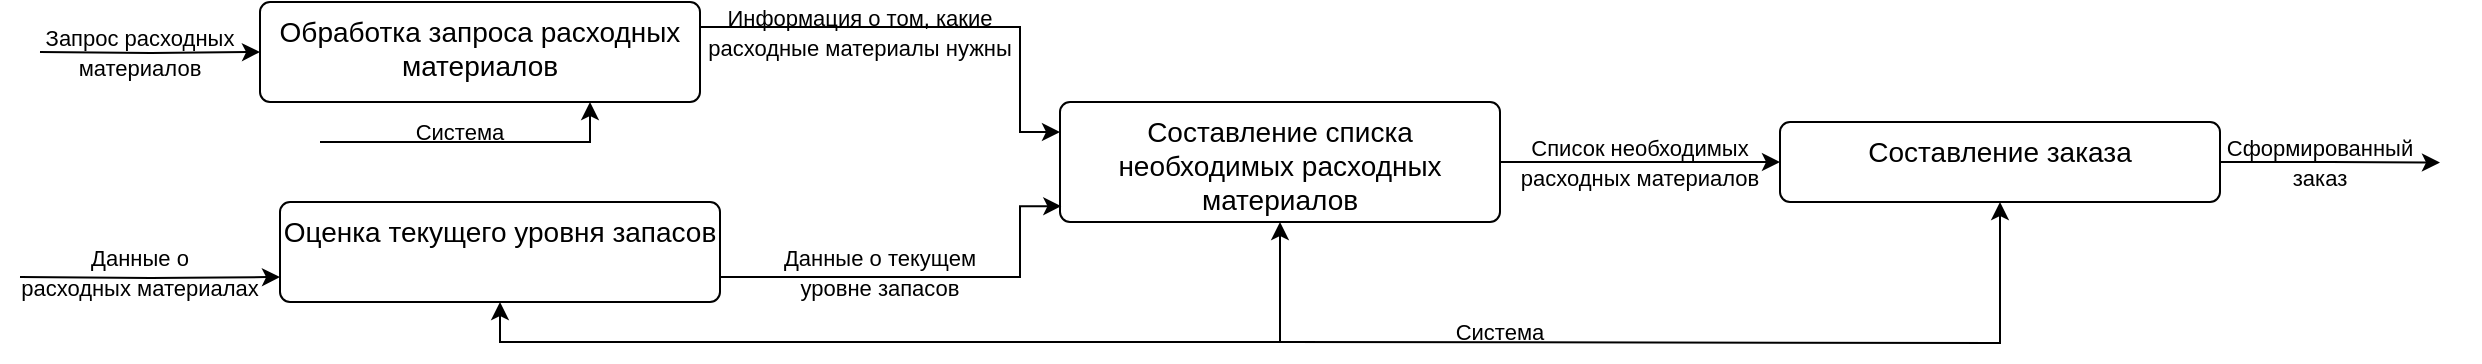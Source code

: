 <mxfile version="22.1.5" type="device" pages="2">
  <diagram name="Страница — 1" id="o3sYmgAIau1fM3dsohi6">
    <mxGraphModel dx="2320" dy="1200" grid="1" gridSize="10" guides="1" tooltips="1" connect="1" arrows="1" fold="1" page="1" pageScale="1" pageWidth="3300" pageHeight="2339" math="0" shadow="0">
      <root>
        <mxCell id="0" />
        <mxCell id="1" parent="0" />
        <mxCell id="gx2m8ANJ89_CgAaHZRdq-4" style="edgeStyle=orthogonalEdgeStyle;rounded=0;orthogonalLoop=1;jettySize=auto;html=1;exitX=0;exitY=0.5;exitDx=0;exitDy=0;entryX=0;entryY=0.5;entryDx=0;entryDy=0;" edge="1" parent="1" target="MUi1yYkGbGkddvzHHs3n-1">
          <mxGeometry relative="1" as="geometry">
            <mxPoint x="160" y="805" as="sourcePoint" />
          </mxGeometry>
        </mxCell>
        <mxCell id="gx2m8ANJ89_CgAaHZRdq-11" style="edgeStyle=orthogonalEdgeStyle;rounded=0;orthogonalLoop=1;jettySize=auto;html=1;exitX=1;exitY=0.25;exitDx=0;exitDy=0;entryX=0;entryY=0.25;entryDx=0;entryDy=0;" edge="1" parent="1" source="MUi1yYkGbGkddvzHHs3n-1" target="gx2m8ANJ89_CgAaHZRdq-10">
          <mxGeometry relative="1" as="geometry">
            <Array as="points">
              <mxPoint x="650" y="793" />
              <mxPoint x="650" y="845" />
            </Array>
          </mxGeometry>
        </mxCell>
        <mxCell id="gx2m8ANJ89_CgAaHZRdq-26" style="edgeStyle=orthogonalEdgeStyle;rounded=0;orthogonalLoop=1;jettySize=auto;html=1;entryX=0.75;entryY=1;entryDx=0;entryDy=0;" edge="1" parent="1" target="MUi1yYkGbGkddvzHHs3n-1">
          <mxGeometry relative="1" as="geometry">
            <mxPoint x="300" y="850" as="sourcePoint" />
            <Array as="points">
              <mxPoint x="435" y="850" />
            </Array>
          </mxGeometry>
        </mxCell>
        <mxCell id="MUi1yYkGbGkddvzHHs3n-1" value="&lt;span style=&quot;font-size: 14px;&quot;&gt;Обработка запроса расходных материалов&lt;br&gt;&lt;/span&gt;" style="html=1;align=center;verticalAlign=top;rounded=1;absoluteArcSize=1;arcSize=10;dashed=0;whiteSpace=wrap;" parent="1" vertex="1">
          <mxGeometry x="270" y="780" width="220" height="50" as="geometry" />
        </mxCell>
        <mxCell id="gx2m8ANJ89_CgAaHZRdq-5" value="&lt;font style=&quot;font-size: 11px;&quot;&gt;Запрос расходных материалов&lt;/font&gt;" style="text;html=1;strokeColor=none;fillColor=none;align=center;verticalAlign=middle;whiteSpace=wrap;rounded=0;" vertex="1" parent="1">
          <mxGeometry x="140" y="790" width="140" height="30" as="geometry" />
        </mxCell>
        <mxCell id="gx2m8ANJ89_CgAaHZRdq-7" style="edgeStyle=orthogonalEdgeStyle;rounded=0;orthogonalLoop=1;jettySize=auto;html=1;exitX=0;exitY=0.75;exitDx=0;exitDy=0;entryX=0;entryY=0.75;entryDx=0;entryDy=0;" edge="1" parent="1" target="gx2m8ANJ89_CgAaHZRdq-6">
          <mxGeometry relative="1" as="geometry">
            <mxPoint x="150" y="917.5" as="sourcePoint" />
          </mxGeometry>
        </mxCell>
        <mxCell id="gx2m8ANJ89_CgAaHZRdq-22" style="edgeStyle=orthogonalEdgeStyle;rounded=0;orthogonalLoop=1;jettySize=auto;html=1;exitX=0.5;exitY=1;exitDx=0;exitDy=0;entryX=0.5;entryY=1;entryDx=0;entryDy=0;startArrow=classic;startFill=1;" edge="1" parent="1" source="gx2m8ANJ89_CgAaHZRdq-6" target="gx2m8ANJ89_CgAaHZRdq-10">
          <mxGeometry relative="1" as="geometry" />
        </mxCell>
        <mxCell id="gx2m8ANJ89_CgAaHZRdq-6" value="&lt;span style=&quot;font-size: 14px;&quot;&gt;Оценка текущего уровня запасов&lt;br&gt;&lt;/span&gt;" style="html=1;align=center;verticalAlign=top;rounded=1;absoluteArcSize=1;arcSize=10;dashed=0;whiteSpace=wrap;" vertex="1" parent="1">
          <mxGeometry x="280" y="880" width="220" height="50" as="geometry" />
        </mxCell>
        <mxCell id="gx2m8ANJ89_CgAaHZRdq-8" value="&lt;font style=&quot;font-size: 11px;&quot;&gt;Данные о&lt;br&gt;расходных материалах&lt;br&gt;&lt;/font&gt;" style="text;html=1;strokeColor=none;fillColor=none;align=center;verticalAlign=middle;whiteSpace=wrap;rounded=0;" vertex="1" parent="1">
          <mxGeometry x="140" y="900" width="140" height="30" as="geometry" />
        </mxCell>
        <mxCell id="gx2m8ANJ89_CgAaHZRdq-17" style="edgeStyle=orthogonalEdgeStyle;rounded=0;orthogonalLoop=1;jettySize=auto;html=1;exitX=1;exitY=0.5;exitDx=0;exitDy=0;" edge="1" parent="1" source="gx2m8ANJ89_CgAaHZRdq-10" target="gx2m8ANJ89_CgAaHZRdq-16">
          <mxGeometry relative="1" as="geometry" />
        </mxCell>
        <mxCell id="gx2m8ANJ89_CgAaHZRdq-10" value="&lt;span style=&quot;font-size: 14px;&quot;&gt;Составление списка необходимых расходных материалов&lt;br&gt;&lt;/span&gt;" style="html=1;align=center;verticalAlign=top;rounded=1;absoluteArcSize=1;arcSize=10;dashed=0;whiteSpace=wrap;" vertex="1" parent="1">
          <mxGeometry x="670" y="830" width="220" height="60" as="geometry" />
        </mxCell>
        <mxCell id="gx2m8ANJ89_CgAaHZRdq-12" style="edgeStyle=orthogonalEdgeStyle;rounded=0;orthogonalLoop=1;jettySize=auto;html=1;exitX=1;exitY=0.75;exitDx=0;exitDy=0;entryX=0.003;entryY=0.868;entryDx=0;entryDy=0;entryPerimeter=0;" edge="1" parent="1" source="gx2m8ANJ89_CgAaHZRdq-6" target="gx2m8ANJ89_CgAaHZRdq-10">
          <mxGeometry relative="1" as="geometry">
            <Array as="points">
              <mxPoint x="650" y="918" />
              <mxPoint x="650" y="882" />
            </Array>
          </mxGeometry>
        </mxCell>
        <mxCell id="gx2m8ANJ89_CgAaHZRdq-13" value="&lt;font style=&quot;font-size: 11px;&quot;&gt;Данные о текущем уровне запасов&lt;br&gt;&lt;/font&gt;" style="text;html=1;strokeColor=none;fillColor=none;align=center;verticalAlign=middle;whiteSpace=wrap;rounded=0;" vertex="1" parent="1">
          <mxGeometry x="530" y="900" width="100" height="30" as="geometry" />
        </mxCell>
        <mxCell id="gx2m8ANJ89_CgAaHZRdq-15" value="&lt;font style=&quot;font-size: 11px;&quot;&gt;Информация о том, какие расходные материалы нужны&lt;br&gt;&lt;/font&gt;" style="text;html=1;strokeColor=none;fillColor=none;align=center;verticalAlign=middle;whiteSpace=wrap;rounded=0;" vertex="1" parent="1">
          <mxGeometry x="490" y="780" width="160" height="30" as="geometry" />
        </mxCell>
        <mxCell id="gx2m8ANJ89_CgAaHZRdq-19" style="edgeStyle=orthogonalEdgeStyle;rounded=0;orthogonalLoop=1;jettySize=auto;html=1;exitX=1;exitY=0.5;exitDx=0;exitDy=0;" edge="1" parent="1" source="gx2m8ANJ89_CgAaHZRdq-16">
          <mxGeometry relative="1" as="geometry">
            <mxPoint x="1360" y="860.31" as="targetPoint" />
          </mxGeometry>
        </mxCell>
        <mxCell id="gx2m8ANJ89_CgAaHZRdq-23" style="edgeStyle=orthogonalEdgeStyle;rounded=0;orthogonalLoop=1;jettySize=auto;html=1;exitX=0.5;exitY=1;exitDx=0;exitDy=0;entryX=0.5;entryY=1;entryDx=0;entryDy=0;" edge="1" parent="1" target="gx2m8ANJ89_CgAaHZRdq-16">
          <mxGeometry relative="1" as="geometry">
            <mxPoint x="780" y="950" as="sourcePoint" />
          </mxGeometry>
        </mxCell>
        <mxCell id="gx2m8ANJ89_CgAaHZRdq-16" value="&lt;span style=&quot;font-size: 14px;&quot;&gt;Составление заказа&lt;br&gt;&lt;/span&gt;" style="html=1;align=center;verticalAlign=top;rounded=1;absoluteArcSize=1;arcSize=10;dashed=0;whiteSpace=wrap;" vertex="1" parent="1">
          <mxGeometry x="1030" y="840" width="220" height="40" as="geometry" />
        </mxCell>
        <mxCell id="gx2m8ANJ89_CgAaHZRdq-18" value="&lt;font style=&quot;font-size: 11px;&quot;&gt;Список необходимых&lt;br&gt;расходных материалов&lt;br&gt;&lt;/font&gt;" style="text;html=1;strokeColor=none;fillColor=none;align=center;verticalAlign=middle;whiteSpace=wrap;rounded=0;" vertex="1" parent="1">
          <mxGeometry x="880" y="845" width="160" height="30" as="geometry" />
        </mxCell>
        <mxCell id="gx2m8ANJ89_CgAaHZRdq-20" value="&lt;font style=&quot;font-size: 11px;&quot;&gt;Сформированный&lt;br&gt;заказ&lt;br&gt;&lt;/font&gt;" style="text;html=1;strokeColor=none;fillColor=none;align=center;verticalAlign=middle;whiteSpace=wrap;rounded=0;" vertex="1" parent="1">
          <mxGeometry x="1220" y="845" width="160" height="30" as="geometry" />
        </mxCell>
        <mxCell id="gx2m8ANJ89_CgAaHZRdq-24" value="&lt;font style=&quot;font-size: 11px;&quot;&gt;Система&lt;br&gt;&lt;/font&gt;" style="text;html=1;strokeColor=none;fillColor=none;align=center;verticalAlign=middle;whiteSpace=wrap;rounded=0;" vertex="1" parent="1">
          <mxGeometry x="840" y="930" width="100" height="30" as="geometry" />
        </mxCell>
        <mxCell id="gx2m8ANJ89_CgAaHZRdq-27" value="&lt;font style=&quot;font-size: 11px;&quot;&gt;Система&lt;br&gt;&lt;/font&gt;" style="text;html=1;strokeColor=none;fillColor=none;align=center;verticalAlign=middle;whiteSpace=wrap;rounded=0;" vertex="1" parent="1">
          <mxGeometry x="320" y="830" width="100" height="30" as="geometry" />
        </mxCell>
      </root>
    </mxGraphModel>
  </diagram>
  <diagram id="30CSTh-y9SVbLgZfz-_A" name="Страница — 2">
    <mxGraphModel dx="1624" dy="840" grid="1" gridSize="10" guides="1" tooltips="1" connect="1" arrows="1" fold="1" page="1" pageScale="1" pageWidth="3300" pageHeight="2339" math="0" shadow="0">
      <root>
        <mxCell id="0" />
        <mxCell id="1" parent="0" />
      </root>
    </mxGraphModel>
  </diagram>
</mxfile>
